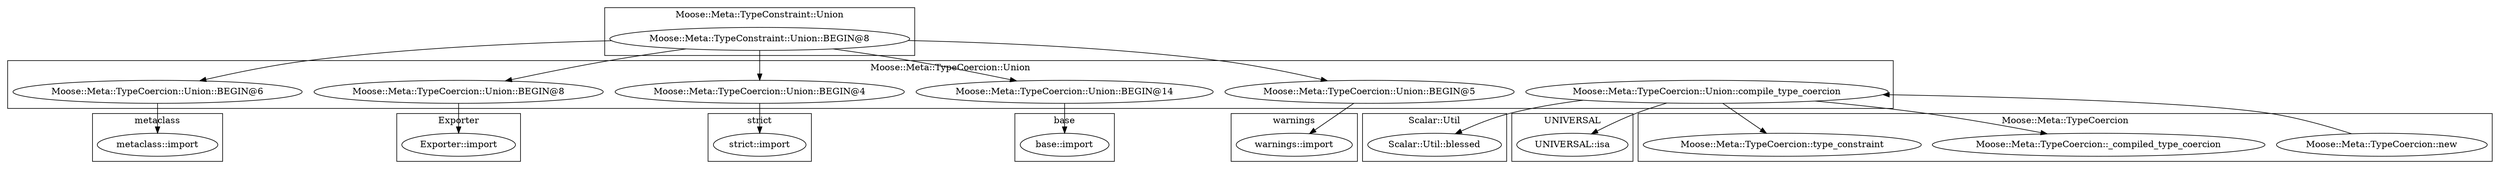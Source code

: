 digraph {
graph [overlap=false]
subgraph cluster_warnings {
	label="warnings";
	"warnings::import";
}
subgraph cluster_metaclass {
	label="metaclass";
	"metaclass::import";
}
subgraph cluster_Scalar_Util {
	label="Scalar::Util";
	"Scalar::Util::blessed";
}
subgraph cluster_UNIVERSAL {
	label="UNIVERSAL";
	"UNIVERSAL::isa";
}
subgraph cluster_base {
	label="base";
	"base::import";
}
subgraph cluster_strict {
	label="strict";
	"strict::import";
}
subgraph cluster_Moose_Meta_TypeCoercion_Union {
	label="Moose::Meta::TypeCoercion::Union";
	"Moose::Meta::TypeCoercion::Union::BEGIN@6";
	"Moose::Meta::TypeCoercion::Union::BEGIN@8";
	"Moose::Meta::TypeCoercion::Union::BEGIN@4";
	"Moose::Meta::TypeCoercion::Union::BEGIN@14";
	"Moose::Meta::TypeCoercion::Union::BEGIN@5";
	"Moose::Meta::TypeCoercion::Union::compile_type_coercion";
}
subgraph cluster_Exporter {
	label="Exporter";
	"Exporter::import";
}
subgraph cluster_Moose_Meta_TypeConstraint_Union {
	label="Moose::Meta::TypeConstraint::Union";
	"Moose::Meta::TypeConstraint::Union::BEGIN@8";
}
subgraph cluster_Moose_Meta_TypeCoercion {
	label="Moose::Meta::TypeCoercion";
	"Moose::Meta::TypeCoercion::new";
	"Moose::Meta::TypeCoercion::_compiled_type_coercion";
	"Moose::Meta::TypeCoercion::type_constraint";
}
"Moose::Meta::TypeCoercion::Union::BEGIN@8" -> "Exporter::import";
"Moose::Meta::TypeConstraint::Union::BEGIN@8" -> "Moose::Meta::TypeCoercion::Union::BEGIN@5";
"Moose::Meta::TypeCoercion::Union::compile_type_coercion" -> "Scalar::Util::blessed";
"Moose::Meta::TypeConstraint::Union::BEGIN@8" -> "Moose::Meta::TypeCoercion::Union::BEGIN@4";
"Moose::Meta::TypeCoercion::new" -> "Moose::Meta::TypeCoercion::Union::compile_type_coercion";
"Moose::Meta::TypeCoercion::Union::BEGIN@6" -> "metaclass::import";
"Moose::Meta::TypeCoercion::Union::compile_type_coercion" -> "Moose::Meta::TypeCoercion::type_constraint";
"Moose::Meta::TypeConstraint::Union::BEGIN@8" -> "Moose::Meta::TypeCoercion::Union::BEGIN@14";
"Moose::Meta::TypeCoercion::Union::BEGIN@14" -> "base::import";
"Moose::Meta::TypeCoercion::Union::compile_type_coercion" -> "UNIVERSAL::isa";
"Moose::Meta::TypeConstraint::Union::BEGIN@8" -> "Moose::Meta::TypeCoercion::Union::BEGIN@6";
"Moose::Meta::TypeCoercion::Union::BEGIN@5" -> "warnings::import";
"Moose::Meta::TypeConstraint::Union::BEGIN@8" -> "Moose::Meta::TypeCoercion::Union::BEGIN@8";
"Moose::Meta::TypeCoercion::Union::compile_type_coercion" -> "Moose::Meta::TypeCoercion::_compiled_type_coercion";
"Moose::Meta::TypeCoercion::Union::BEGIN@4" -> "strict::import";
}
